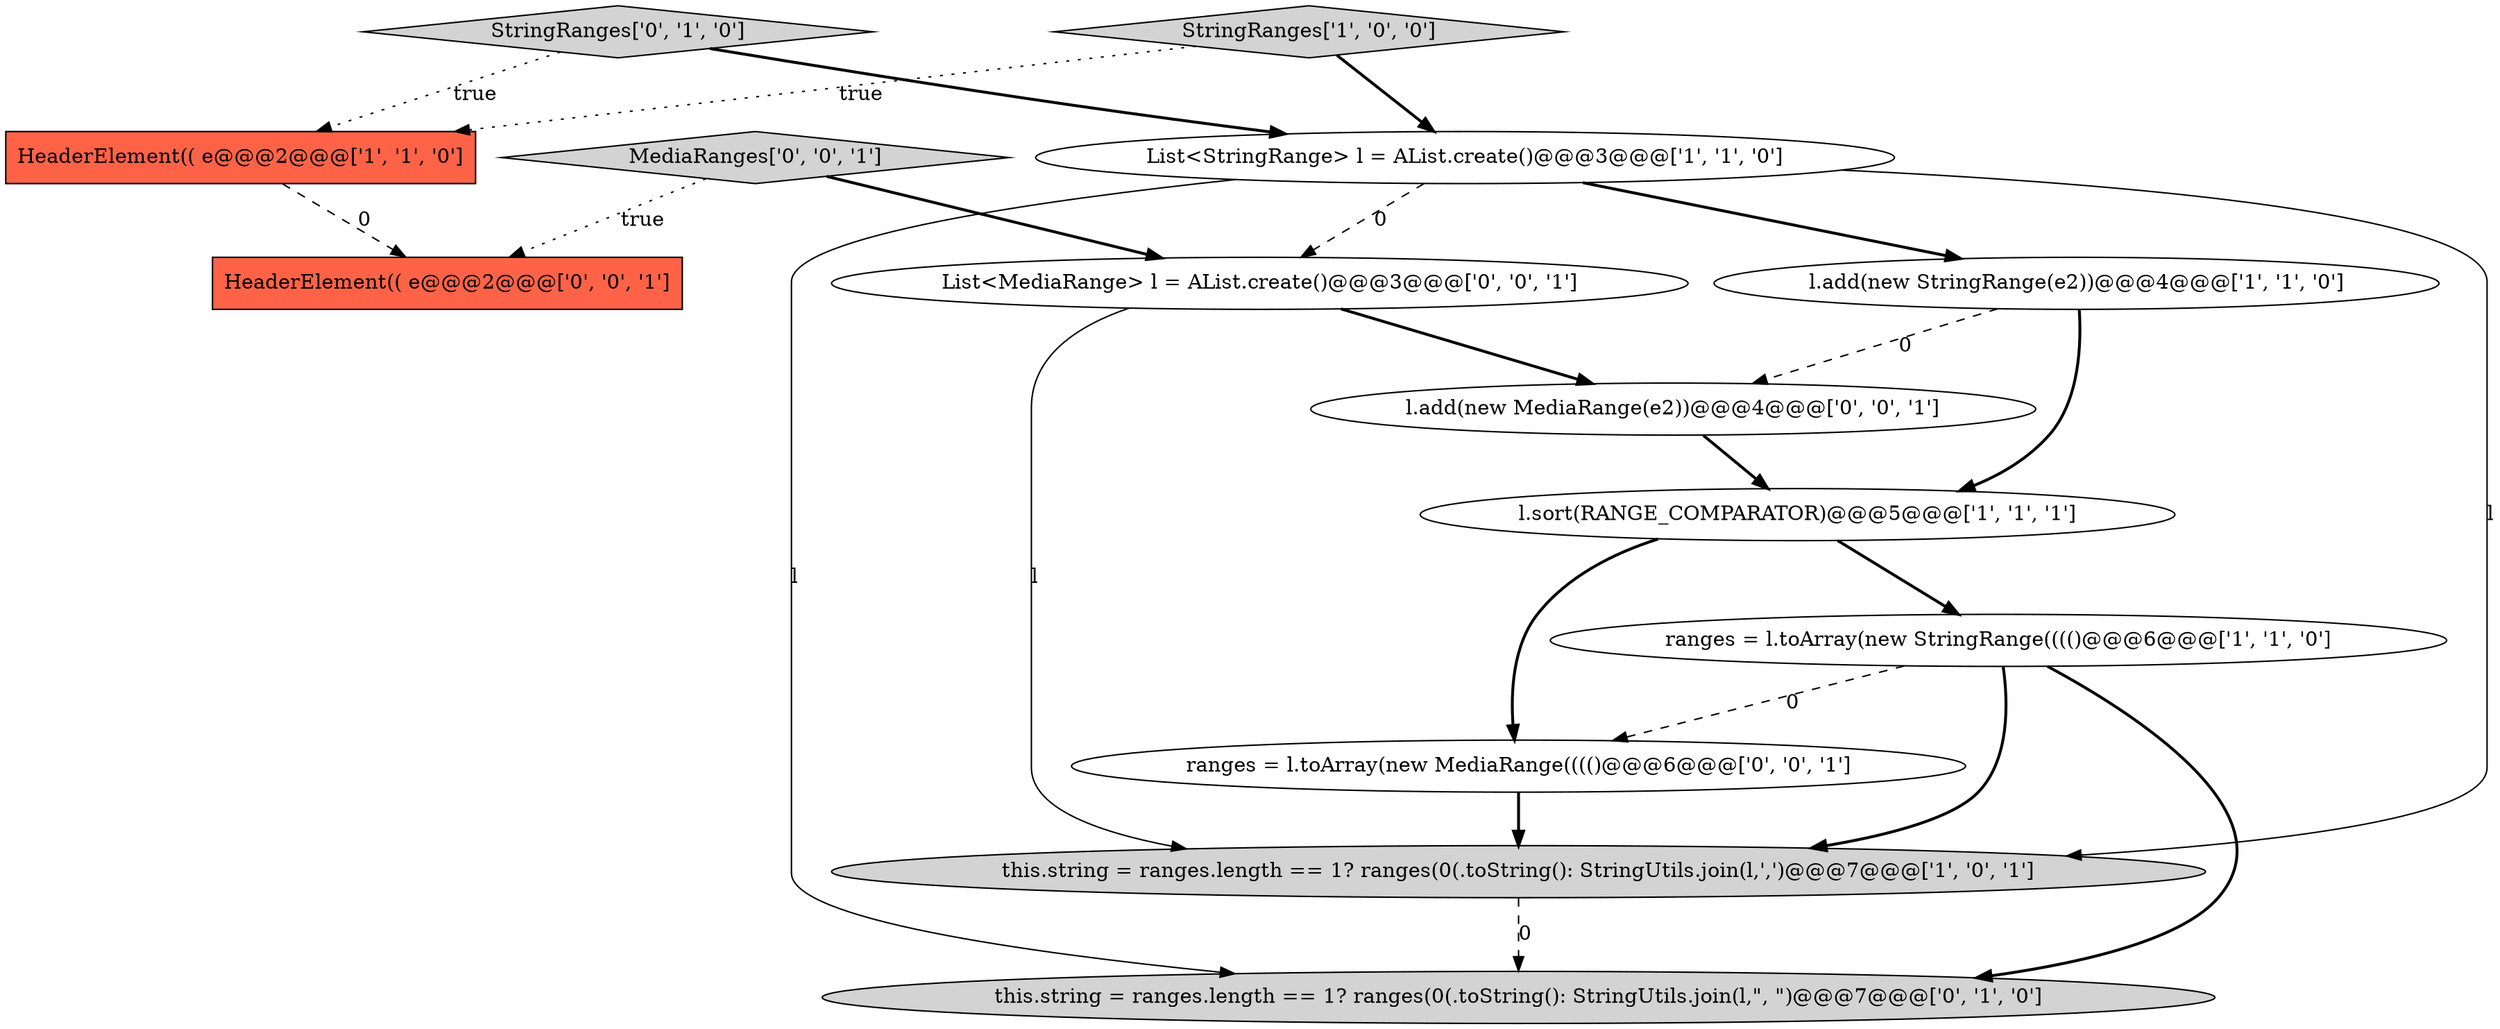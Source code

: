 digraph {
12 [style = filled, label = "MediaRanges['0', '0', '1']", fillcolor = lightgray, shape = diamond image = "AAA0AAABBB3BBB"];
13 [style = filled, label = "l.add(new MediaRange(e2))@@@4@@@['0', '0', '1']", fillcolor = white, shape = ellipse image = "AAA0AAABBB3BBB"];
10 [style = filled, label = "ranges = l.toArray(new MediaRange(((()@@@6@@@['0', '0', '1']", fillcolor = white, shape = ellipse image = "AAA0AAABBB3BBB"];
4 [style = filled, label = "HeaderElement(( e@@@2@@@['1', '1', '0']", fillcolor = tomato, shape = box image = "AAA0AAABBB1BBB"];
2 [style = filled, label = "this.string = ranges.length == 1? ranges(0(.toString(): StringUtils.join(l,',')@@@7@@@['1', '0', '1']", fillcolor = lightgray, shape = ellipse image = "AAA0AAABBB1BBB"];
5 [style = filled, label = "l.add(new StringRange(e2))@@@4@@@['1', '1', '0']", fillcolor = white, shape = ellipse image = "AAA0AAABBB1BBB"];
7 [style = filled, label = "StringRanges['0', '1', '0']", fillcolor = lightgray, shape = diamond image = "AAA0AAABBB2BBB"];
11 [style = filled, label = "List<MediaRange> l = AList.create()@@@3@@@['0', '0', '1']", fillcolor = white, shape = ellipse image = "AAA0AAABBB3BBB"];
3 [style = filled, label = "List<StringRange> l = AList.create()@@@3@@@['1', '1', '0']", fillcolor = white, shape = ellipse image = "AAA0AAABBB1BBB"];
6 [style = filled, label = "ranges = l.toArray(new StringRange(((()@@@6@@@['1', '1', '0']", fillcolor = white, shape = ellipse image = "AAA0AAABBB1BBB"];
0 [style = filled, label = "StringRanges['1', '0', '0']", fillcolor = lightgray, shape = diamond image = "AAA0AAABBB1BBB"];
8 [style = filled, label = "this.string = ranges.length == 1? ranges(0(.toString(): StringUtils.join(l,\", \")@@@7@@@['0', '1', '0']", fillcolor = lightgray, shape = ellipse image = "AAA1AAABBB2BBB"];
1 [style = filled, label = "l.sort(RANGE_COMPARATOR)@@@5@@@['1', '1', '1']", fillcolor = white, shape = ellipse image = "AAA0AAABBB1BBB"];
9 [style = filled, label = "HeaderElement(( e@@@2@@@['0', '0', '1']", fillcolor = tomato, shape = box image = "AAA0AAABBB3BBB"];
7->4 [style = dotted, label="true"];
5->13 [style = dashed, label="0"];
10->2 [style = bold, label=""];
1->10 [style = bold, label=""];
4->9 [style = dashed, label="0"];
3->8 [style = solid, label="l"];
5->1 [style = bold, label=""];
2->8 [style = dashed, label="0"];
3->11 [style = dashed, label="0"];
0->3 [style = bold, label=""];
1->6 [style = bold, label=""];
6->8 [style = bold, label=""];
3->5 [style = bold, label=""];
6->2 [style = bold, label=""];
7->3 [style = bold, label=""];
12->9 [style = dotted, label="true"];
11->13 [style = bold, label=""];
13->1 [style = bold, label=""];
12->11 [style = bold, label=""];
0->4 [style = dotted, label="true"];
6->10 [style = dashed, label="0"];
3->2 [style = solid, label="l"];
11->2 [style = solid, label="l"];
}
